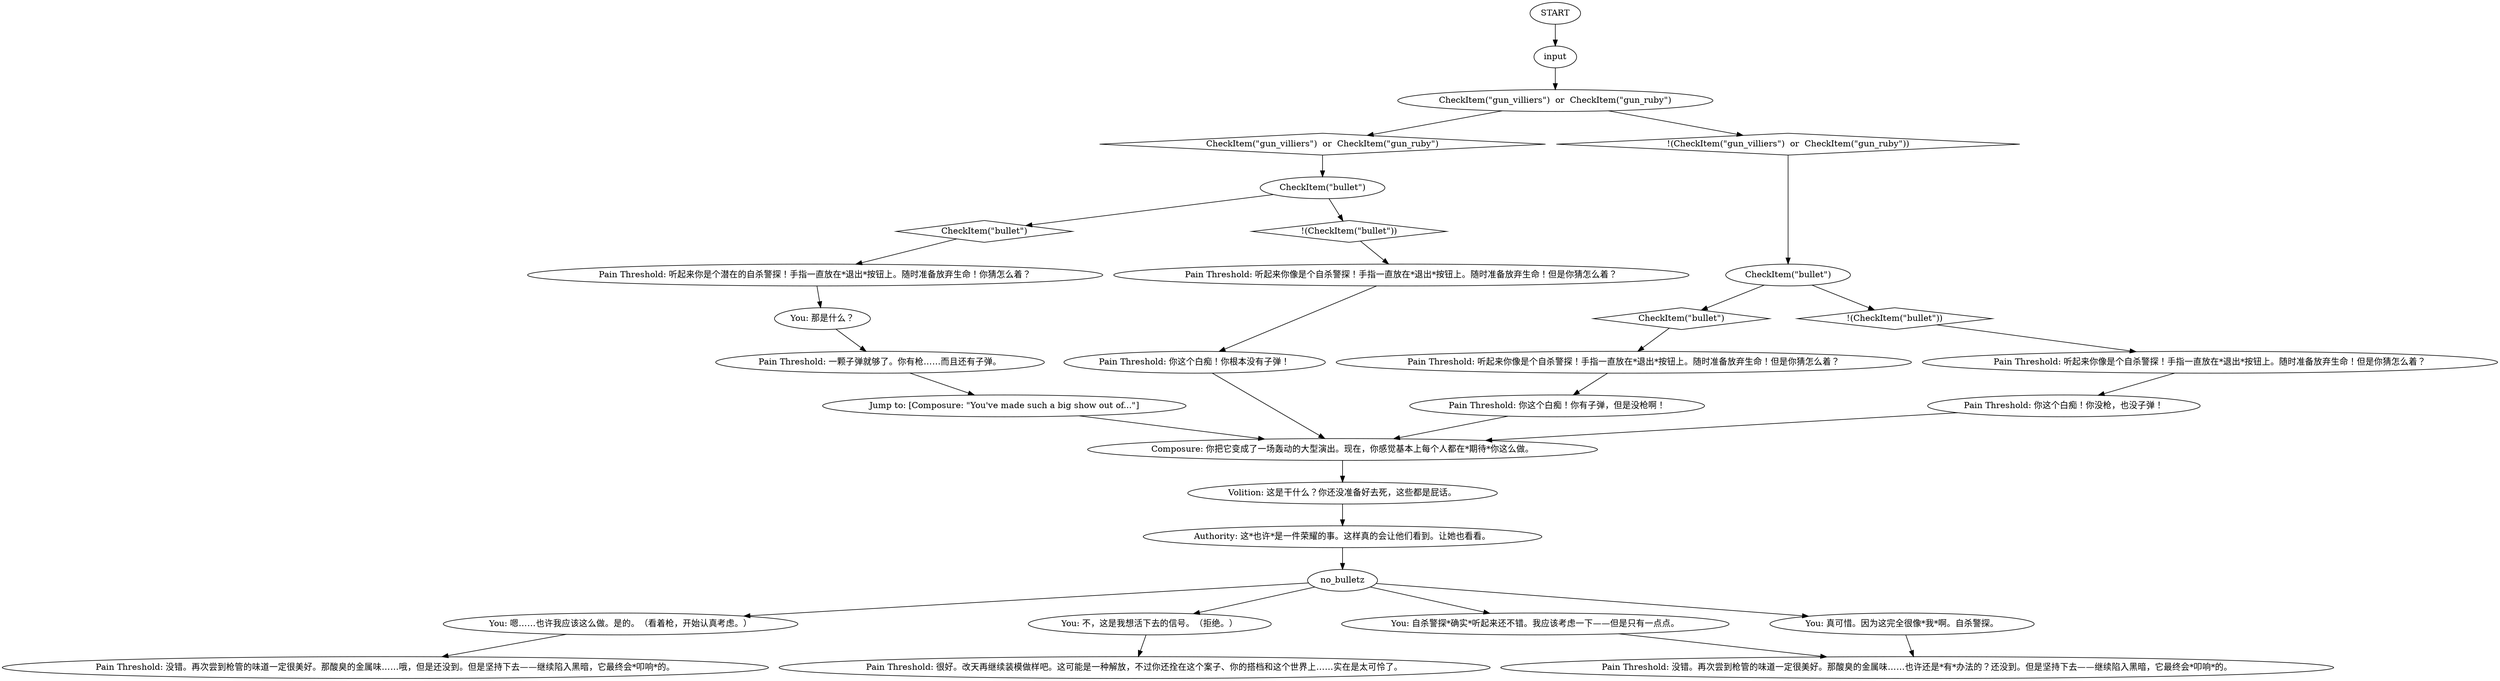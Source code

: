 # THOUGHT / SUICIDE COP
# For when the thought is FIXED. Logic tries to get you to kill yourself if you have a gun and bullets, and tells you you're stupid if you don't.
# ==================================================
digraph G {
	  0 [label="START"];
	  1 [label="input"];
	  2 [label="You: 嗯……也许我应该这么做。是的。（看着枪，开始认真考虑。）"];
	  3 [label="Pain Threshold: 听起来你像是个自杀警探！手指一直放在*退出*按钮上。随时准备放弃生命！但是你猜怎么着？"];
	  4 [label="You: 不，这是我想活下去的信号。（拒绝。）"];
	  5 [label="Pain Threshold: 没错。再次尝到枪管的味道一定很美好。那酸臭的金属味……也许还是*有*办法的？还没到。但是坚持下去——继续陷入黑暗，它最终会*叩响*的。"];
	  6 [label="Pain Threshold: 你这个白痴！你没枪，也没子弹！"];
	  7 [label="CheckItem(\"bullet\")"];
	  8 [label="CheckItem(\"bullet\")", shape=diamond];
	  9 [label="!(CheckItem(\"bullet\"))", shape=diamond];
	  10 [label="Pain Threshold: 听起来你像是个自杀警探！手指一直放在*退出*按钮上。随时准备放弃生命！但是你猜怎么着？"];
	  11 [label="Pain Threshold: 你这个白痴！你有子弹，但是没枪啊！"];
	  12 [label="Composure: 你把它变成了一场轰动的大型演出。现在，你感觉基本上每个人都在*期待*你这么做。"];
	  14 [label="Pain Threshold: 听起来你是个潜在的自杀警探！手指一直放在*退出*按钮上。随时准备放弃生命！你猜怎么着？"];
	  15 [label="Pain Threshold: 没错。再次尝到枪管的味道一定很美好。那酸臭的金属味……哦，但是还没到。但是坚持下去——继续陷入黑暗，它最终会*叩响*的。"];
	  16 [label="Pain Threshold: 你这个白痴！你根本没有子弹！"];
	  17 [label="CheckItem(\"gun_villiers\")  or  CheckItem(\"gun_ruby\")"];
	  18 [label="CheckItem(\"gun_villiers\")  or  CheckItem(\"gun_ruby\")", shape=diamond];
	  19 [label="!(CheckItem(\"gun_villiers\")  or  CheckItem(\"gun_ruby\"))", shape=diamond];
	  20 [label="Pain Threshold: 很好。改天再继续装模做样吧。这可能是一种解放，不过你还拴在这个案子、你的搭档和这个世界上……实在是太可怜了。"];
	  21 [label="You: 自杀警探*确实*听起来还不错。我应该考虑一下——但是只有一点点。"];
	  22 [label="Jump to: [Composure: \"You've made such a big show out of...\"]"];
	  23 [label="Pain Threshold: 一颗子弹就够了。你有枪……而且还有子弹。"];
	  24 [label="You: 那是什么？"];
	  25 [label="CheckItem(\"bullet\")"];
	  26 [label="CheckItem(\"bullet\")", shape=diamond];
	  27 [label="!(CheckItem(\"bullet\"))", shape=diamond];
	  28 [label="Volition: 这是干什么？你还没准备好去死，这些都是屁话。"];
	  29 [label="Authority: 这*也许*是一件荣耀的事。这样真的会让他们看到。让她也看看。"];
	  30 [label="Pain Threshold: 听起来你像是个自杀警探！手指一直放在*退出*按钮上。随时准备放弃生命！但是你猜怎么着？"];
	  31 [label="You: 真可惜。因为这完全很像*我*啊。自杀警探。"];
	  32 [label="no_bulletz"];
	  0 -> 1
	  1 -> 17
	  2 -> 15
	  3 -> 11
	  4 -> 20
	  6 -> 12
	  7 -> 8
	  7 -> 9
	  8 -> 14
	  9 -> 10
	  10 -> 16
	  11 -> 12
	  12 -> 28
	  14 -> 24
	  16 -> 12
	  17 -> 18
	  17 -> 19
	  18 -> 7
	  19 -> 25
	  21 -> 5
	  22 -> 12
	  23 -> 22
	  24 -> 23
	  25 -> 26
	  25 -> 27
	  26 -> 3
	  27 -> 30
	  28 -> 29
	  29 -> 32
	  30 -> 6
	  31 -> 5
	  32 -> 2
	  32 -> 4
	  32 -> 21
	  32 -> 31
}

